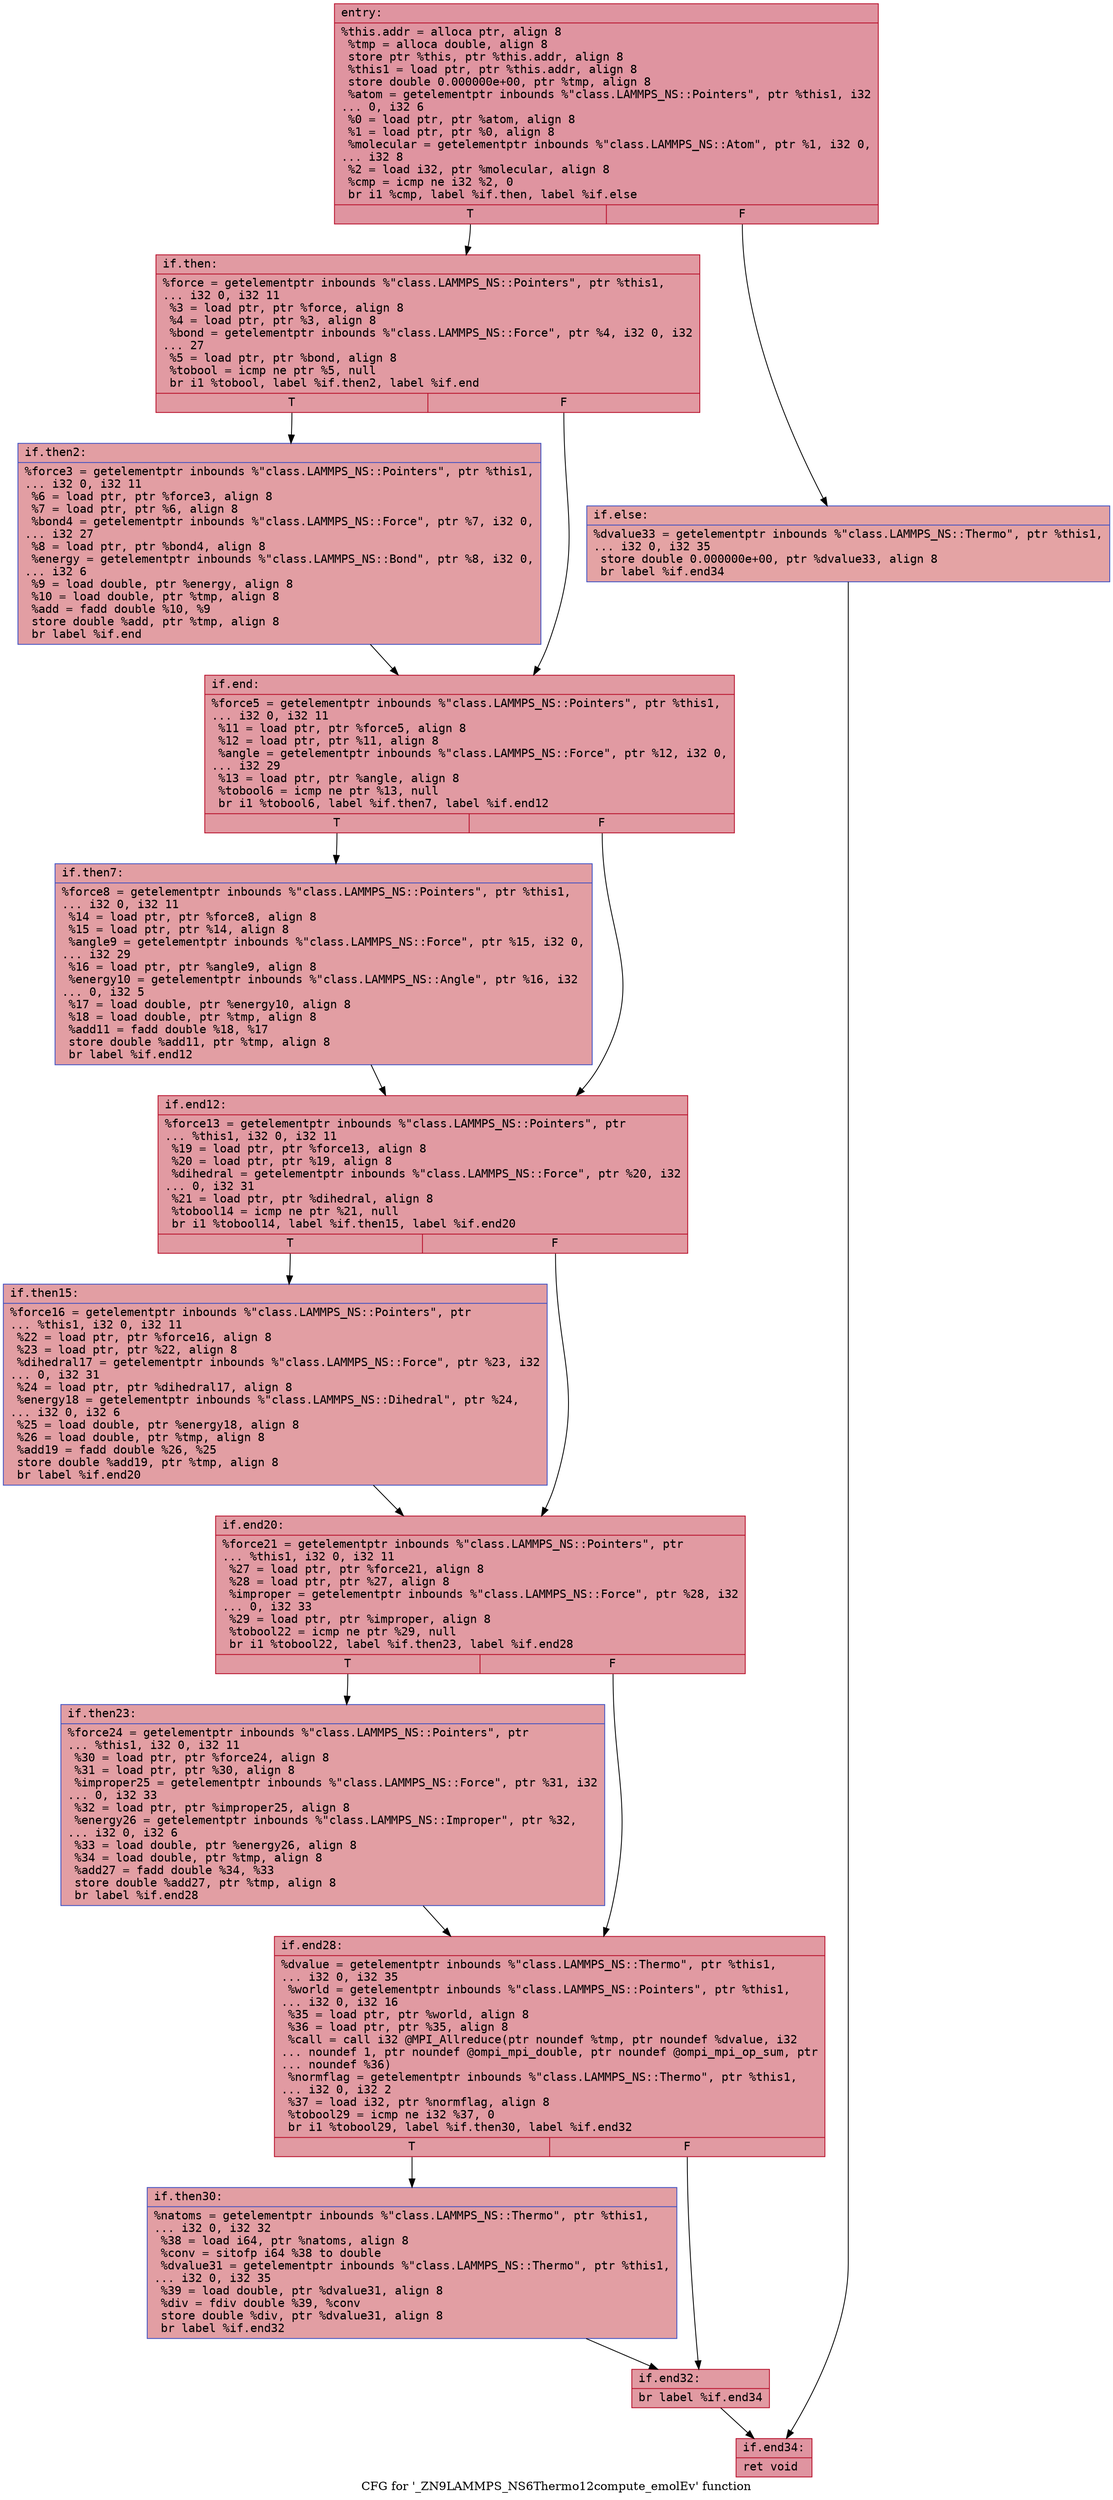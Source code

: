 digraph "CFG for '_ZN9LAMMPS_NS6Thermo12compute_emolEv' function" {
	label="CFG for '_ZN9LAMMPS_NS6Thermo12compute_emolEv' function";

	Node0x55bd404e3a50 [shape=record,color="#b70d28ff", style=filled, fillcolor="#b70d2870" fontname="Courier",label="{entry:\l|  %this.addr = alloca ptr, align 8\l  %tmp = alloca double, align 8\l  store ptr %this, ptr %this.addr, align 8\l  %this1 = load ptr, ptr %this.addr, align 8\l  store double 0.000000e+00, ptr %tmp, align 8\l  %atom = getelementptr inbounds %\"class.LAMMPS_NS::Pointers\", ptr %this1, i32\l... 0, i32 6\l  %0 = load ptr, ptr %atom, align 8\l  %1 = load ptr, ptr %0, align 8\l  %molecular = getelementptr inbounds %\"class.LAMMPS_NS::Atom\", ptr %1, i32 0,\l... i32 8\l  %2 = load i32, ptr %molecular, align 8\l  %cmp = icmp ne i32 %2, 0\l  br i1 %cmp, label %if.then, label %if.else\l|{<s0>T|<s1>F}}"];
	Node0x55bd404e3a50:s0 -> Node0x55bd404e4100[tooltip="entry -> if.then\nProbability 62.50%" ];
	Node0x55bd404e3a50:s1 -> Node0x55bd404e4170[tooltip="entry -> if.else\nProbability 37.50%" ];
	Node0x55bd404e4100 [shape=record,color="#b70d28ff", style=filled, fillcolor="#bb1b2c70" fontname="Courier",label="{if.then:\l|  %force = getelementptr inbounds %\"class.LAMMPS_NS::Pointers\", ptr %this1,\l... i32 0, i32 11\l  %3 = load ptr, ptr %force, align 8\l  %4 = load ptr, ptr %3, align 8\l  %bond = getelementptr inbounds %\"class.LAMMPS_NS::Force\", ptr %4, i32 0, i32\l... 27\l  %5 = load ptr, ptr %bond, align 8\l  %tobool = icmp ne ptr %5, null\l  br i1 %tobool, label %if.then2, label %if.end\l|{<s0>T|<s1>F}}"];
	Node0x55bd404e4100:s0 -> Node0x55bd404e3950[tooltip="if.then -> if.then2\nProbability 62.50%" ];
	Node0x55bd404e4100:s1 -> Node0x55bd404e39d0[tooltip="if.then -> if.end\nProbability 37.50%" ];
	Node0x55bd404e3950 [shape=record,color="#3d50c3ff", style=filled, fillcolor="#be242e70" fontname="Courier",label="{if.then2:\l|  %force3 = getelementptr inbounds %\"class.LAMMPS_NS::Pointers\", ptr %this1,\l... i32 0, i32 11\l  %6 = load ptr, ptr %force3, align 8\l  %7 = load ptr, ptr %6, align 8\l  %bond4 = getelementptr inbounds %\"class.LAMMPS_NS::Force\", ptr %7, i32 0,\l... i32 27\l  %8 = load ptr, ptr %bond4, align 8\l  %energy = getelementptr inbounds %\"class.LAMMPS_NS::Bond\", ptr %8, i32 0,\l... i32 6\l  %9 = load double, ptr %energy, align 8\l  %10 = load double, ptr %tmp, align 8\l  %add = fadd double %10, %9\l  store double %add, ptr %tmp, align 8\l  br label %if.end\l}"];
	Node0x55bd404e3950 -> Node0x55bd404e39d0[tooltip="if.then2 -> if.end\nProbability 100.00%" ];
	Node0x55bd404e39d0 [shape=record,color="#b70d28ff", style=filled, fillcolor="#bb1b2c70" fontname="Courier",label="{if.end:\l|  %force5 = getelementptr inbounds %\"class.LAMMPS_NS::Pointers\", ptr %this1,\l... i32 0, i32 11\l  %11 = load ptr, ptr %force5, align 8\l  %12 = load ptr, ptr %11, align 8\l  %angle = getelementptr inbounds %\"class.LAMMPS_NS::Force\", ptr %12, i32 0,\l... i32 29\l  %13 = load ptr, ptr %angle, align 8\l  %tobool6 = icmp ne ptr %13, null\l  br i1 %tobool6, label %if.then7, label %if.end12\l|{<s0>T|<s1>F}}"];
	Node0x55bd404e39d0:s0 -> Node0x55bd404e53c0[tooltip="if.end -> if.then7\nProbability 62.50%" ];
	Node0x55bd404e39d0:s1 -> Node0x55bd404e5440[tooltip="if.end -> if.end12\nProbability 37.50%" ];
	Node0x55bd404e53c0 [shape=record,color="#3d50c3ff", style=filled, fillcolor="#be242e70" fontname="Courier",label="{if.then7:\l|  %force8 = getelementptr inbounds %\"class.LAMMPS_NS::Pointers\", ptr %this1,\l... i32 0, i32 11\l  %14 = load ptr, ptr %force8, align 8\l  %15 = load ptr, ptr %14, align 8\l  %angle9 = getelementptr inbounds %\"class.LAMMPS_NS::Force\", ptr %15, i32 0,\l... i32 29\l  %16 = load ptr, ptr %angle9, align 8\l  %energy10 = getelementptr inbounds %\"class.LAMMPS_NS::Angle\", ptr %16, i32\l... 0, i32 5\l  %17 = load double, ptr %energy10, align 8\l  %18 = load double, ptr %tmp, align 8\l  %add11 = fadd double %18, %17\l  store double %add11, ptr %tmp, align 8\l  br label %if.end12\l}"];
	Node0x55bd404e53c0 -> Node0x55bd404e5440[tooltip="if.then7 -> if.end12\nProbability 100.00%" ];
	Node0x55bd404e5440 [shape=record,color="#b70d28ff", style=filled, fillcolor="#bb1b2c70" fontname="Courier",label="{if.end12:\l|  %force13 = getelementptr inbounds %\"class.LAMMPS_NS::Pointers\", ptr\l... %this1, i32 0, i32 11\l  %19 = load ptr, ptr %force13, align 8\l  %20 = load ptr, ptr %19, align 8\l  %dihedral = getelementptr inbounds %\"class.LAMMPS_NS::Force\", ptr %20, i32\l... 0, i32 31\l  %21 = load ptr, ptr %dihedral, align 8\l  %tobool14 = icmp ne ptr %21, null\l  br i1 %tobool14, label %if.then15, label %if.end20\l|{<s0>T|<s1>F}}"];
	Node0x55bd404e5440:s0 -> Node0x55bd404e61f0[tooltip="if.end12 -> if.then15\nProbability 62.50%" ];
	Node0x55bd404e5440:s1 -> Node0x55bd404e6270[tooltip="if.end12 -> if.end20\nProbability 37.50%" ];
	Node0x55bd404e61f0 [shape=record,color="#3d50c3ff", style=filled, fillcolor="#be242e70" fontname="Courier",label="{if.then15:\l|  %force16 = getelementptr inbounds %\"class.LAMMPS_NS::Pointers\", ptr\l... %this1, i32 0, i32 11\l  %22 = load ptr, ptr %force16, align 8\l  %23 = load ptr, ptr %22, align 8\l  %dihedral17 = getelementptr inbounds %\"class.LAMMPS_NS::Force\", ptr %23, i32\l... 0, i32 31\l  %24 = load ptr, ptr %dihedral17, align 8\l  %energy18 = getelementptr inbounds %\"class.LAMMPS_NS::Dihedral\", ptr %24,\l... i32 0, i32 6\l  %25 = load double, ptr %energy18, align 8\l  %26 = load double, ptr %tmp, align 8\l  %add19 = fadd double %26, %25\l  store double %add19, ptr %tmp, align 8\l  br label %if.end20\l}"];
	Node0x55bd404e61f0 -> Node0x55bd404e6270[tooltip="if.then15 -> if.end20\nProbability 100.00%" ];
	Node0x55bd404e6270 [shape=record,color="#b70d28ff", style=filled, fillcolor="#bb1b2c70" fontname="Courier",label="{if.end20:\l|  %force21 = getelementptr inbounds %\"class.LAMMPS_NS::Pointers\", ptr\l... %this1, i32 0, i32 11\l  %27 = load ptr, ptr %force21, align 8\l  %28 = load ptr, ptr %27, align 8\l  %improper = getelementptr inbounds %\"class.LAMMPS_NS::Force\", ptr %28, i32\l... 0, i32 33\l  %29 = load ptr, ptr %improper, align 8\l  %tobool22 = icmp ne ptr %29, null\l  br i1 %tobool22, label %if.then23, label %if.end28\l|{<s0>T|<s1>F}}"];
	Node0x55bd404e6270:s0 -> Node0x55bd404e6eb0[tooltip="if.end20 -> if.then23\nProbability 62.50%" ];
	Node0x55bd404e6270:s1 -> Node0x55bd404e6f30[tooltip="if.end20 -> if.end28\nProbability 37.50%" ];
	Node0x55bd404e6eb0 [shape=record,color="#3d50c3ff", style=filled, fillcolor="#be242e70" fontname="Courier",label="{if.then23:\l|  %force24 = getelementptr inbounds %\"class.LAMMPS_NS::Pointers\", ptr\l... %this1, i32 0, i32 11\l  %30 = load ptr, ptr %force24, align 8\l  %31 = load ptr, ptr %30, align 8\l  %improper25 = getelementptr inbounds %\"class.LAMMPS_NS::Force\", ptr %31, i32\l... 0, i32 33\l  %32 = load ptr, ptr %improper25, align 8\l  %energy26 = getelementptr inbounds %\"class.LAMMPS_NS::Improper\", ptr %32,\l... i32 0, i32 6\l  %33 = load double, ptr %energy26, align 8\l  %34 = load double, ptr %tmp, align 8\l  %add27 = fadd double %34, %33\l  store double %add27, ptr %tmp, align 8\l  br label %if.end28\l}"];
	Node0x55bd404e6eb0 -> Node0x55bd404e6f30[tooltip="if.then23 -> if.end28\nProbability 100.00%" ];
	Node0x55bd404e6f30 [shape=record,color="#b70d28ff", style=filled, fillcolor="#bb1b2c70" fontname="Courier",label="{if.end28:\l|  %dvalue = getelementptr inbounds %\"class.LAMMPS_NS::Thermo\", ptr %this1,\l... i32 0, i32 35\l  %world = getelementptr inbounds %\"class.LAMMPS_NS::Pointers\", ptr %this1,\l... i32 0, i32 16\l  %35 = load ptr, ptr %world, align 8\l  %36 = load ptr, ptr %35, align 8\l  %call = call i32 @MPI_Allreduce(ptr noundef %tmp, ptr noundef %dvalue, i32\l... noundef 1, ptr noundef @ompi_mpi_double, ptr noundef @ompi_mpi_op_sum, ptr\l... noundef %36)\l  %normflag = getelementptr inbounds %\"class.LAMMPS_NS::Thermo\", ptr %this1,\l... i32 0, i32 2\l  %37 = load i32, ptr %normflag, align 8\l  %tobool29 = icmp ne i32 %37, 0\l  br i1 %tobool29, label %if.then30, label %if.end32\l|{<s0>T|<s1>F}}"];
	Node0x55bd404e6f30:s0 -> Node0x55bd404e5850[tooltip="if.end28 -> if.then30\nProbability 62.50%" ];
	Node0x55bd404e6f30:s1 -> Node0x55bd404e58d0[tooltip="if.end28 -> if.end32\nProbability 37.50%" ];
	Node0x55bd404e5850 [shape=record,color="#3d50c3ff", style=filled, fillcolor="#be242e70" fontname="Courier",label="{if.then30:\l|  %natoms = getelementptr inbounds %\"class.LAMMPS_NS::Thermo\", ptr %this1,\l... i32 0, i32 32\l  %38 = load i64, ptr %natoms, align 8\l  %conv = sitofp i64 %38 to double\l  %dvalue31 = getelementptr inbounds %\"class.LAMMPS_NS::Thermo\", ptr %this1,\l... i32 0, i32 35\l  %39 = load double, ptr %dvalue31, align 8\l  %div = fdiv double %39, %conv\l  store double %div, ptr %dvalue31, align 8\l  br label %if.end32\l}"];
	Node0x55bd404e5850 -> Node0x55bd404e58d0[tooltip="if.then30 -> if.end32\nProbability 100.00%" ];
	Node0x55bd404e58d0 [shape=record,color="#b70d28ff", style=filled, fillcolor="#bb1b2c70" fontname="Courier",label="{if.end32:\l|  br label %if.end34\l}"];
	Node0x55bd404e58d0 -> Node0x55bd40307670[tooltip="if.end32 -> if.end34\nProbability 100.00%" ];
	Node0x55bd404e4170 [shape=record,color="#3d50c3ff", style=filled, fillcolor="#c32e3170" fontname="Courier",label="{if.else:\l|  %dvalue33 = getelementptr inbounds %\"class.LAMMPS_NS::Thermo\", ptr %this1,\l... i32 0, i32 35\l  store double 0.000000e+00, ptr %dvalue33, align 8\l  br label %if.end34\l}"];
	Node0x55bd404e4170 -> Node0x55bd40307670[tooltip="if.else -> if.end34\nProbability 100.00%" ];
	Node0x55bd40307670 [shape=record,color="#b70d28ff", style=filled, fillcolor="#b70d2870" fontname="Courier",label="{if.end34:\l|  ret void\l}"];
}
